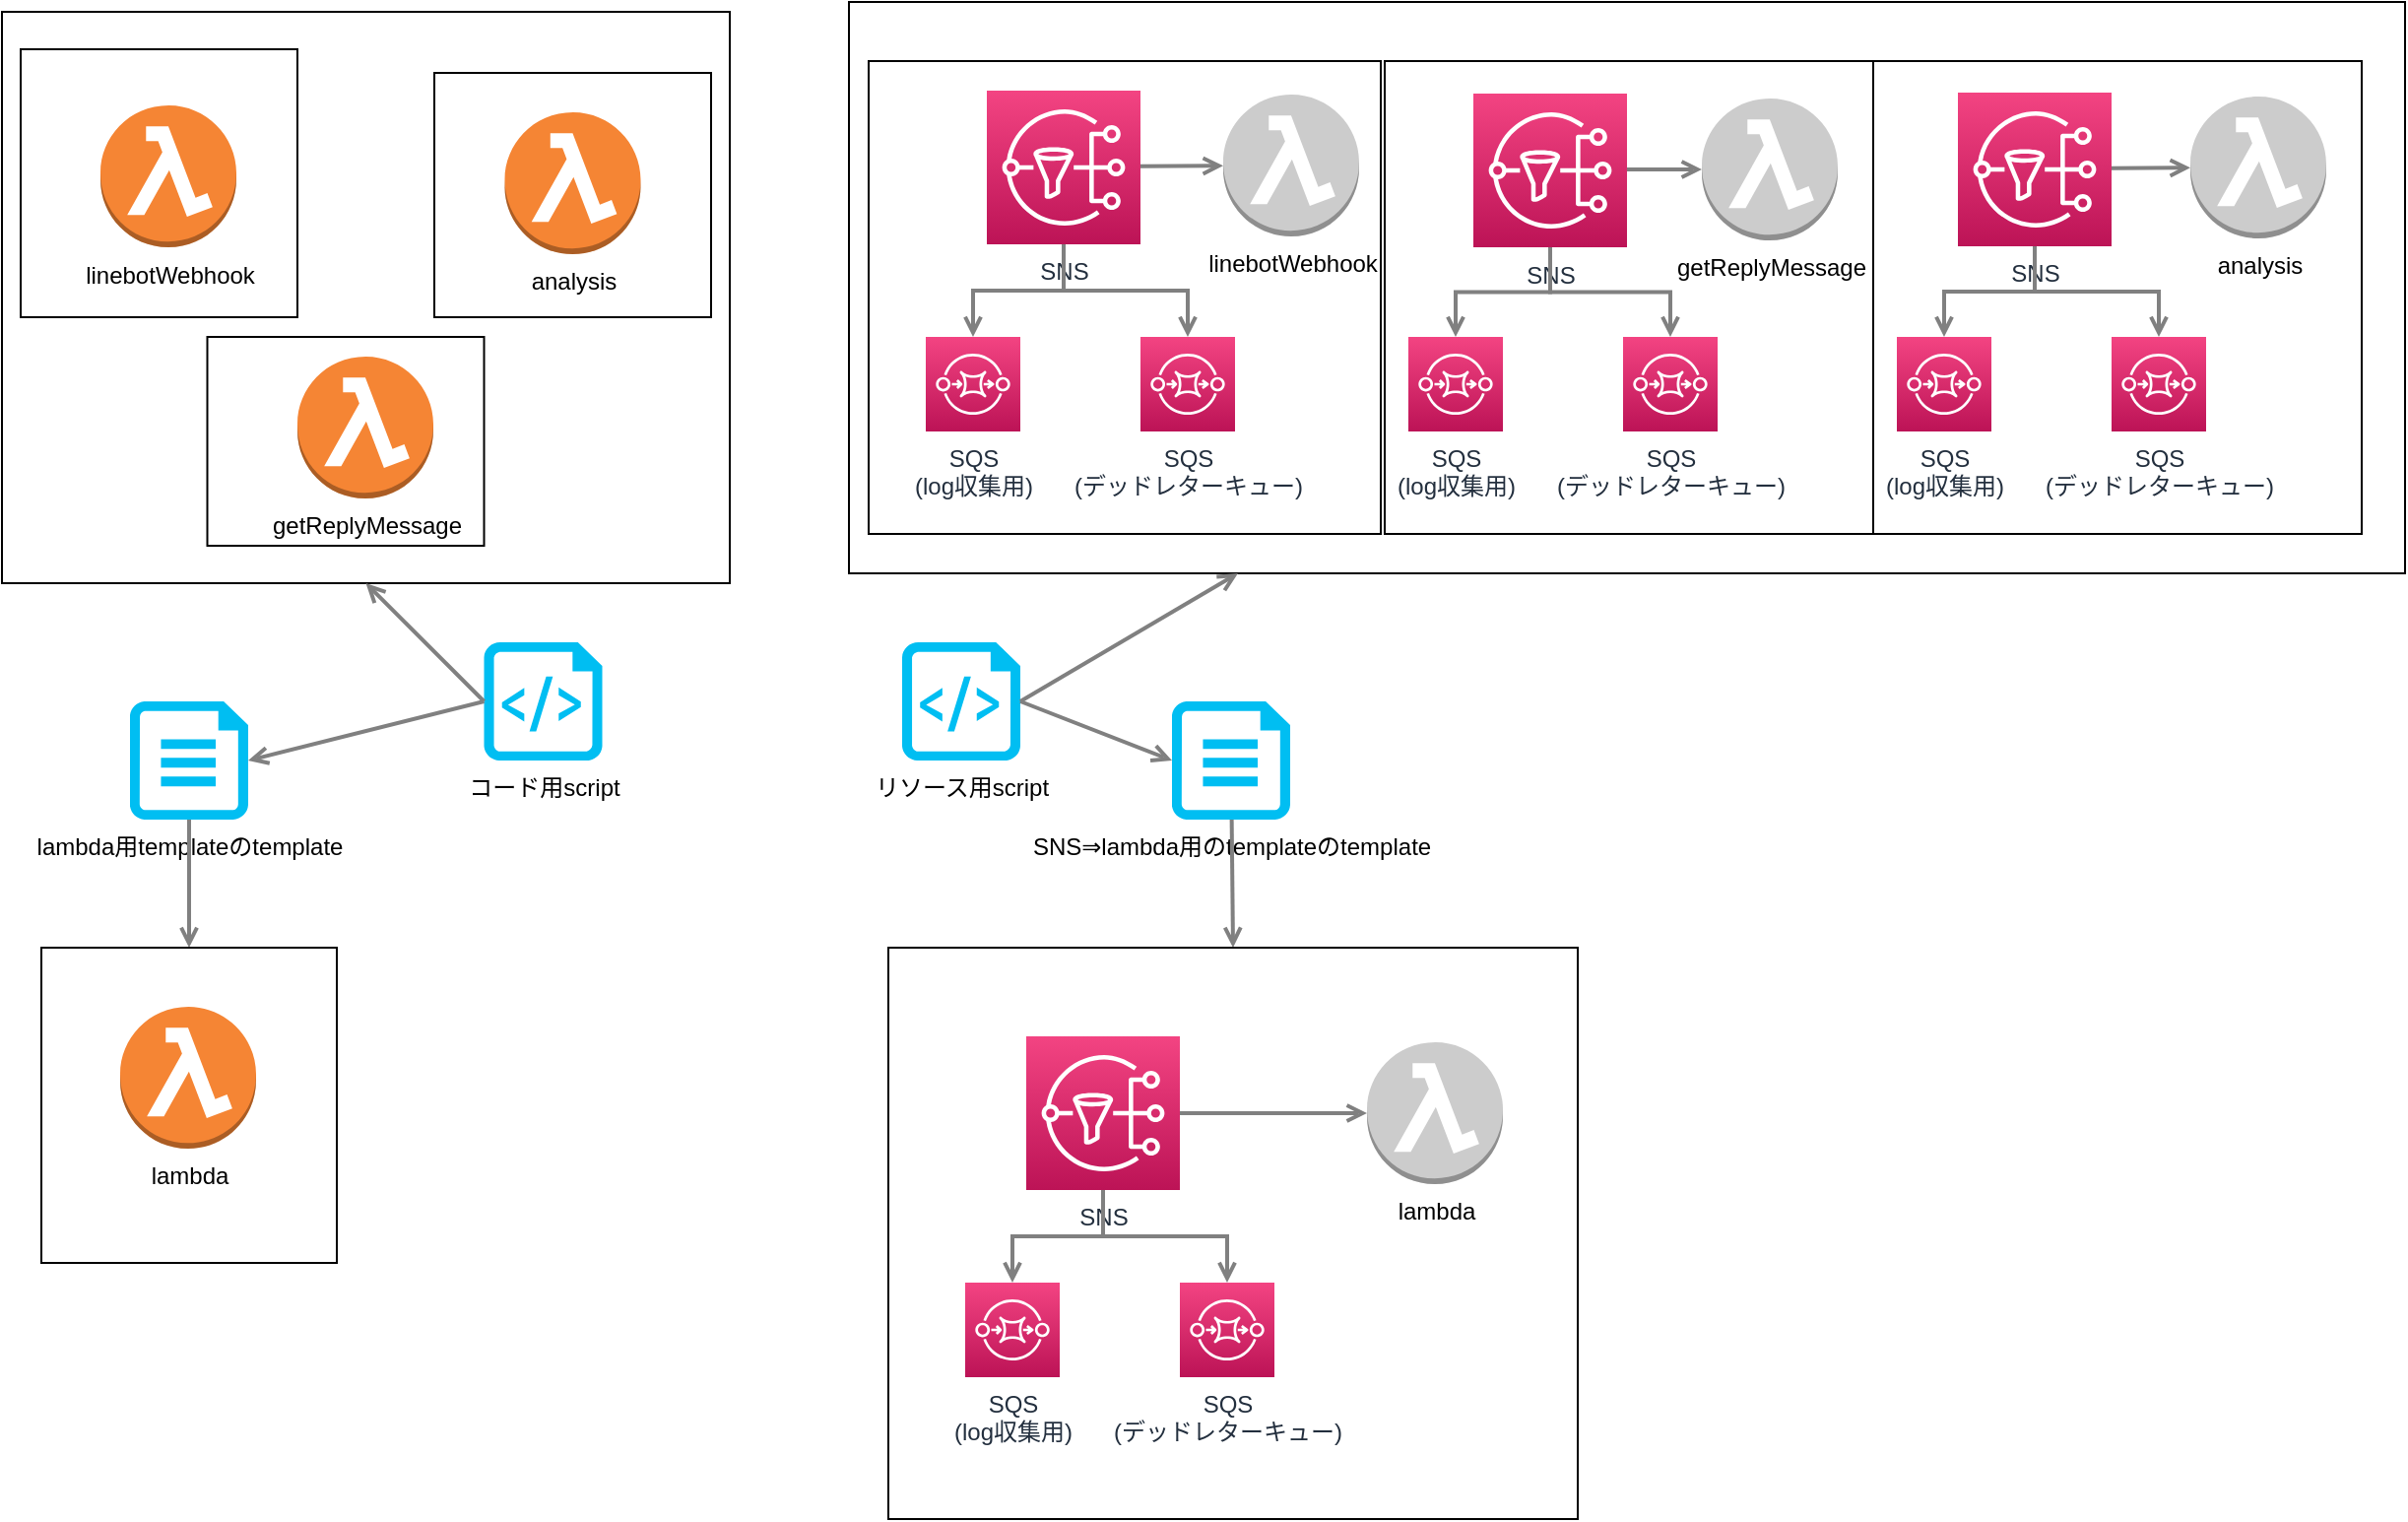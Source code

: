 <mxfile version="12.9.5" type="github"><diagram id="Ht1M8jgEwFfnCIfOTk4-" name="Page-1"><mxGraphModel dx="1707" dy="808" grid="1" gridSize="10" guides="1" tooltips="1" connect="1" arrows="1" fold="1" page="1" pageScale="1" pageWidth="1654" pageHeight="1169" math="0" shadow="0"><root><mxCell id="0"/><mxCell id="1" parent="0"/><mxCell id="1Ht__pk3xfi4n05UuUG4-1" value="" style="rounded=0;whiteSpace=wrap;html=1;" parent="1" vertex="1"><mxGeometry x="80" y="235" width="369.5" height="290" as="geometry"/></mxCell><mxCell id="Pe7EUrW6cdjCPqRV7DUu-7" value="" style="rounded=0;whiteSpace=wrap;html=1;" vertex="1" parent="1"><mxGeometry x="299.5" y="266" width="140.5" height="124" as="geometry"/></mxCell><mxCell id="Pe7EUrW6cdjCPqRV7DUu-8" value="" style="rounded=0;whiteSpace=wrap;html=1;" vertex="1" parent="1"><mxGeometry x="184.25" y="400" width="140.5" height="106" as="geometry"/></mxCell><mxCell id="Pe7EUrW6cdjCPqRV7DUu-6" value="" style="rounded=0;whiteSpace=wrap;html=1;" vertex="1" parent="1"><mxGeometry x="89.5" y="254" width="140.5" height="136" as="geometry"/></mxCell><mxCell id="1Ht__pk3xfi4n05UuUG4-4" value="" style="rounded=0;whiteSpace=wrap;html=1;" parent="1" vertex="1"><mxGeometry x="510" y="230" width="790" height="290" as="geometry"/></mxCell><mxCell id="Pe7EUrW6cdjCPqRV7DUu-4" value="" style="rounded=0;whiteSpace=wrap;html=1;" vertex="1" parent="1"><mxGeometry x="782" y="260" width="248" height="240" as="geometry"/></mxCell><mxCell id="Pe7EUrW6cdjCPqRV7DUu-5" value="" style="rounded=0;whiteSpace=wrap;html=1;" vertex="1" parent="1"><mxGeometry x="1030" y="260" width="248" height="240" as="geometry"/></mxCell><mxCell id="Pe7EUrW6cdjCPqRV7DUu-3" value="" style="rounded=0;whiteSpace=wrap;html=1;" vertex="1" parent="1"><mxGeometry x="520" y="260" width="260" height="240" as="geometry"/></mxCell><mxCell id="2SBr9CJfevl8KQgfa4C8-5" value="linebotWebhook" style="outlineConnect=0;dashed=0;verticalLabelPosition=bottom;verticalAlign=top;align=center;html=1;shape=mxgraph.aws3.lambda_function;fillColor=#F58534;gradientColor=none;" parent="1" vertex="1"><mxGeometry x="130" y="282.5" width="69" height="72" as="geometry"/></mxCell><mxCell id="2SBr9CJfevl8KQgfa4C8-7" value="analysis&lt;span style=&quot;color: rgba(0 , 0 , 0 , 0) ; font-family: monospace ; font-size: 0px&quot;&gt;%3CmxGraphModel%3E%3Croot%3E%3CmxCell%20id%3D%220%22%2F%3E%3CmxCell%20id%3D%221%22%20parent%3D%220%22%2F%3E%3CmxCell%20id%3D%222%22%20value%3D%22linebotWebhook%22%20style%3D%22outlineConnect%3D0%3Bdashed%3D0%3BverticalLabelPosition%3Dbottom%3BverticalAlign%3Dtop%3Balign%3Dcenter%3Bhtml%3D1%3Bshape%3Dmxgraph.aws3.lambda_function%3BfillColor%3D%23F58534%3BgradientColor%3Dnone%3B%22%20vertex%3D%221%22%20parent%3D%221%22%3E%3CmxGeometry%20x%3D%22516%22%20y%3D%22340.5%22%20width%3D%2269%22%20height%3D%2272%22%20as%3D%22geometry%22%2F%3E%3C%2FmxCell%3E%3C%2Froot%3E%3C%2FmxGraphModel%3E&lt;/span&gt;" style="outlineConnect=0;dashed=0;verticalLabelPosition=bottom;verticalAlign=top;align=center;html=1;shape=mxgraph.aws3.lambda_function;fillColor=#F58534;gradientColor=none;" parent="1" vertex="1"><mxGeometry x="335.25" y="286" width="69" height="72" as="geometry"/></mxCell><mxCell id="2-zsrVfLXzXRKEhMzPJx-1" value="getReplyMessage" style="outlineConnect=0;dashed=0;verticalLabelPosition=bottom;verticalAlign=top;align=center;html=1;shape=mxgraph.aws3.lambda_function;fillColor=#F58534;gradientColor=none;" parent="1" vertex="1"><mxGeometry x="230" y="410" width="69" height="72" as="geometry"/></mxCell><mxCell id="E3hAsToPi5yWcuoKa8XM-1" value="SQS&lt;br&gt;(デッドレターキュー)" style="outlineConnect=0;fontColor=#232F3E;gradientColor=#F34482;gradientDirection=north;fillColor=#BC1356;strokeColor=#ffffff;dashed=0;verticalLabelPosition=bottom;verticalAlign=top;align=center;html=1;fontSize=12;fontStyle=0;aspect=fixed;shape=mxgraph.aws4.resourceIcon;resIcon=mxgraph.aws4.sqs;" parent="1" vertex="1"><mxGeometry x="658" y="400" width="48" height="48" as="geometry"/></mxCell><mxCell id="OHL_S1zNuFWuWpj2JsVU-1" value="SNS" style="outlineConnect=0;fontColor=#232F3E;gradientColor=#F34482;gradientDirection=north;fillColor=#BC1356;strokeColor=#ffffff;dashed=0;verticalLabelPosition=bottom;verticalAlign=top;align=center;html=1;fontSize=12;fontStyle=0;aspect=fixed;shape=mxgraph.aws4.resourceIcon;resIcon=mxgraph.aws4.sns;" parent="1" vertex="1"><mxGeometry x="580" y="275" width="78" height="78" as="geometry"/></mxCell><mxCell id="OHL_S1zNuFWuWpj2JsVU-4" value="SQS&lt;br&gt;(デッドレターキュー)" style="outlineConnect=0;fontColor=#232F3E;gradientColor=#F34482;gradientDirection=north;fillColor=#BC1356;strokeColor=#ffffff;dashed=0;verticalLabelPosition=bottom;verticalAlign=top;align=center;html=1;fontSize=12;fontStyle=0;aspect=fixed;shape=mxgraph.aws4.resourceIcon;resIcon=mxgraph.aws4.sqs;" parent="1" vertex="1"><mxGeometry x="903" y="400" width="48" height="48" as="geometry"/></mxCell><mxCell id="OHL_S1zNuFWuWpj2JsVU-5" value="SQS&lt;br&gt;(デッドレターキュー)" style="outlineConnect=0;fontColor=#232F3E;gradientColor=#F34482;gradientDirection=north;fillColor=#BC1356;strokeColor=#ffffff;dashed=0;verticalLabelPosition=bottom;verticalAlign=top;align=center;html=1;fontSize=12;fontStyle=0;aspect=fixed;shape=mxgraph.aws4.resourceIcon;resIcon=mxgraph.aws4.sqs;" parent="1" vertex="1"><mxGeometry x="1151" y="400" width="48" height="48" as="geometry"/></mxCell><mxCell id="OHL_S1zNuFWuWpj2JsVU-6" value="SNS" style="outlineConnect=0;fontColor=#232F3E;gradientColor=#F34482;gradientDirection=north;fillColor=#BC1356;strokeColor=#ffffff;dashed=0;verticalLabelPosition=bottom;verticalAlign=top;align=center;html=1;fontSize=12;fontStyle=0;aspect=fixed;shape=mxgraph.aws4.resourceIcon;resIcon=mxgraph.aws4.sns;" parent="1" vertex="1"><mxGeometry x="827" y="276.5" width="78" height="78" as="geometry"/></mxCell><mxCell id="OHL_S1zNuFWuWpj2JsVU-7" value="SNS" style="outlineConnect=0;fontColor=#232F3E;gradientColor=#F34482;gradientDirection=north;fillColor=#BC1356;strokeColor=#ffffff;dashed=0;verticalLabelPosition=bottom;verticalAlign=top;align=center;html=1;fontSize=12;fontStyle=0;aspect=fixed;shape=mxgraph.aws4.resourceIcon;resIcon=mxgraph.aws4.sns;" parent="1" vertex="1"><mxGeometry x="1073" y="276" width="78" height="78" as="geometry"/></mxCell><mxCell id="OHL_S1zNuFWuWpj2JsVU-14" style="rounded=0;orthogonalLoop=1;jettySize=auto;html=1;startArrow=none;startFill=0;endArrow=open;endFill=0;strokeWidth=2;strokeColor=#808080;edgeStyle=orthogonalEdgeStyle;" parent="1" source="OHL_S1zNuFWuWpj2JsVU-1" target="E3hAsToPi5yWcuoKa8XM-1" edge="1"><mxGeometry relative="1" as="geometry"><mxPoint x="1012.529" y="381" as="sourcePoint"/><mxPoint x="794.5" y="610" as="targetPoint"/></mxGeometry></mxCell><mxCell id="OHL_S1zNuFWuWpj2JsVU-15" style="rounded=0;orthogonalLoop=1;jettySize=auto;html=1;startArrow=none;startFill=0;endArrow=open;endFill=0;strokeWidth=2;strokeColor=#808080;edgeStyle=orthogonalEdgeStyle;" parent="1" source="OHL_S1zNuFWuWpj2JsVU-7" target="OHL_S1zNuFWuWpj2JsVU-5" edge="1"><mxGeometry relative="1" as="geometry"><mxPoint x="629.0" y="363.0" as="sourcePoint"/><mxPoint x="692.059" y="410" as="targetPoint"/></mxGeometry></mxCell><mxCell id="OHL_S1zNuFWuWpj2JsVU-16" style="rounded=0;orthogonalLoop=1;jettySize=auto;html=1;startArrow=none;startFill=0;endArrow=open;endFill=0;strokeWidth=2;strokeColor=#808080;edgeStyle=orthogonalEdgeStyle;" parent="1" source="OHL_S1zNuFWuWpj2JsVU-6" target="OHL_S1zNuFWuWpj2JsVU-4" edge="1"><mxGeometry relative="1" as="geometry"><mxPoint x="639.0" y="373.0" as="sourcePoint"/><mxPoint x="702.059" y="420" as="targetPoint"/></mxGeometry></mxCell><mxCell id="73hFx8y5L6HZGPBGxJub-1" value="SQS&lt;br&gt;(log収集用)" style="outlineConnect=0;fontColor=#232F3E;gradientColor=#F34482;gradientDirection=north;fillColor=#BC1356;strokeColor=#ffffff;dashed=0;verticalLabelPosition=bottom;verticalAlign=top;align=center;html=1;fontSize=12;fontStyle=0;aspect=fixed;shape=mxgraph.aws4.resourceIcon;resIcon=mxgraph.aws4.sqs;" parent="1" vertex="1"><mxGeometry x="549" y="400" width="48" height="48" as="geometry"/></mxCell><mxCell id="73hFx8y5L6HZGPBGxJub-2" value="SQS&lt;br&gt;(log収集用)" style="outlineConnect=0;fontColor=#232F3E;gradientColor=#F34482;gradientDirection=north;fillColor=#BC1356;strokeColor=#ffffff;dashed=0;verticalLabelPosition=bottom;verticalAlign=top;align=center;html=1;fontSize=12;fontStyle=0;aspect=fixed;shape=mxgraph.aws4.resourceIcon;resIcon=mxgraph.aws4.sqs;" parent="1" vertex="1"><mxGeometry x="794" y="400" width="48" height="48" as="geometry"/></mxCell><mxCell id="73hFx8y5L6HZGPBGxJub-3" value="SQS&lt;br&gt;(log収集用)" style="outlineConnect=0;fontColor=#232F3E;gradientColor=#F34482;gradientDirection=north;fillColor=#BC1356;strokeColor=#ffffff;dashed=0;verticalLabelPosition=bottom;verticalAlign=top;align=center;html=1;fontSize=12;fontStyle=0;aspect=fixed;shape=mxgraph.aws4.resourceIcon;resIcon=mxgraph.aws4.sqs;" parent="1" vertex="1"><mxGeometry x="1042" y="400" width="48" height="48" as="geometry"/></mxCell><mxCell id="73hFx8y5L6HZGPBGxJub-4" style="rounded=0;orthogonalLoop=1;jettySize=auto;html=1;startArrow=none;startFill=0;endArrow=open;endFill=0;strokeWidth=2;strokeColor=#808080;edgeStyle=orthogonalEdgeStyle;" parent="1" source="OHL_S1zNuFWuWpj2JsVU-1" target="73hFx8y5L6HZGPBGxJub-1" edge="1"><mxGeometry relative="1" as="geometry"><mxPoint x="629" y="363" as="sourcePoint"/><mxPoint x="692" y="410" as="targetPoint"/></mxGeometry></mxCell><mxCell id="73hFx8y5L6HZGPBGxJub-5" style="rounded=0;orthogonalLoop=1;jettySize=auto;html=1;startArrow=none;startFill=0;endArrow=open;endFill=0;strokeWidth=2;strokeColor=#808080;edgeStyle=orthogonalEdgeStyle;" parent="1" source="OHL_S1zNuFWuWpj2JsVU-7" target="73hFx8y5L6HZGPBGxJub-3" edge="1"><mxGeometry relative="1" as="geometry"><mxPoint x="629" y="363" as="sourcePoint"/><mxPoint x="583" y="430" as="targetPoint"/></mxGeometry></mxCell><mxCell id="73hFx8y5L6HZGPBGxJub-6" style="rounded=0;orthogonalLoop=1;jettySize=auto;html=1;startArrow=none;startFill=0;endArrow=open;endFill=0;strokeWidth=2;strokeColor=#808080;edgeStyle=orthogonalEdgeStyle;" parent="1" source="OHL_S1zNuFWuWpj2JsVU-6" target="73hFx8y5L6HZGPBGxJub-2" edge="1"><mxGeometry relative="1" as="geometry"><mxPoint x="639" y="373" as="sourcePoint"/><mxPoint x="593" y="440" as="targetPoint"/></mxGeometry></mxCell><mxCell id="1Ht__pk3xfi4n05UuUG4-2" value="SNS⇒lambda用のtemplateのtemplate" style="verticalLabelPosition=bottom;html=1;verticalAlign=top;align=center;strokeColor=none;fillColor=#00BEF2;shape=mxgraph.azure.cloud_services_configuration_file;pointerEvents=1;" parent="1" vertex="1"><mxGeometry x="674" y="585" width="60" height="60" as="geometry"/></mxCell><mxCell id="1Ht__pk3xfi4n05UuUG4-5" value="lambda用templateのtemplate" style="verticalLabelPosition=bottom;html=1;verticalAlign=top;align=center;strokeColor=none;fillColor=#00BEF2;shape=mxgraph.azure.cloud_services_configuration_file;pointerEvents=1;" parent="1" vertex="1"><mxGeometry x="145" y="585" width="60" height="60" as="geometry"/></mxCell><mxCell id="1Ht__pk3xfi4n05UuUG4-6" style="rounded=0;orthogonalLoop=1;jettySize=auto;html=1;startArrow=none;startFill=0;endArrow=open;endFill=0;strokeWidth=2;strokeColor=#808080;exitX=0.5;exitY=1;exitDx=0;exitDy=0;exitPerimeter=0;entryX=0.5;entryY=0;entryDx=0;entryDy=0;" parent="1" source="1Ht__pk3xfi4n05UuUG4-5" target="o2iwEgvwrb2eAK_YC2HX-2" edge="1"><mxGeometry relative="1" as="geometry"><mxPoint x="629.0" y="363" as="sourcePoint"/><mxPoint x="265" y="240" as="targetPoint"/></mxGeometry></mxCell><mxCell id="1Ht__pk3xfi4n05UuUG4-7" style="rounded=0;orthogonalLoop=1;jettySize=auto;html=1;startArrow=none;startFill=0;endArrow=open;endFill=0;strokeWidth=2;strokeColor=#808080;entryX=0.5;entryY=0;entryDx=0;entryDy=0;" parent="1" source="1Ht__pk3xfi4n05UuUG4-2" target="o2iwEgvwrb2eAK_YC2HX-1" edge="1"><mxGeometry relative="1" as="geometry"><mxPoint x="272.5" y="150.0" as="sourcePoint"/><mxPoint x="271.543" y="240.0" as="targetPoint"/></mxGeometry></mxCell><mxCell id="o2iwEgvwrb2eAK_YC2HX-1" value="" style="rounded=0;whiteSpace=wrap;html=1;" parent="1" vertex="1"><mxGeometry x="530" y="710" width="350" height="290" as="geometry"/></mxCell><mxCell id="o2iwEgvwrb2eAK_YC2HX-2" value="" style="rounded=0;whiteSpace=wrap;html=1;" parent="1" vertex="1"><mxGeometry x="100" y="710" width="150" height="160" as="geometry"/></mxCell><mxCell id="o2iwEgvwrb2eAK_YC2HX-3" value="lambda" style="outlineConnect=0;dashed=0;verticalLabelPosition=bottom;verticalAlign=top;align=center;html=1;shape=mxgraph.aws3.lambda_function;fillColor=#F58534;gradientColor=none;" parent="1" vertex="1"><mxGeometry x="140" y="740" width="69" height="72" as="geometry"/></mxCell><mxCell id="o2iwEgvwrb2eAK_YC2HX-4" value="SQS&lt;br&gt;(デッドレターキュー)" style="outlineConnect=0;fontColor=#232F3E;gradientColor=#F34482;gradientDirection=north;fillColor=#BC1356;strokeColor=#ffffff;dashed=0;verticalLabelPosition=bottom;verticalAlign=top;align=center;html=1;fontSize=12;fontStyle=0;aspect=fixed;shape=mxgraph.aws4.resourceIcon;resIcon=mxgraph.aws4.sqs;" parent="1" vertex="1"><mxGeometry x="678" y="880" width="48" height="48" as="geometry"/></mxCell><mxCell id="o2iwEgvwrb2eAK_YC2HX-5" value="SNS" style="outlineConnect=0;fontColor=#232F3E;gradientColor=#F34482;gradientDirection=north;fillColor=#BC1356;strokeColor=#ffffff;dashed=0;verticalLabelPosition=bottom;verticalAlign=top;align=center;html=1;fontSize=12;fontStyle=0;aspect=fixed;shape=mxgraph.aws4.resourceIcon;resIcon=mxgraph.aws4.sns;" parent="1" vertex="1"><mxGeometry x="600" y="755" width="78" height="78" as="geometry"/></mxCell><mxCell id="o2iwEgvwrb2eAK_YC2HX-6" value="SQS&lt;br&gt;(log収集用)" style="outlineConnect=0;fontColor=#232F3E;gradientColor=#F34482;gradientDirection=north;fillColor=#BC1356;strokeColor=#ffffff;dashed=0;verticalLabelPosition=bottom;verticalAlign=top;align=center;html=1;fontSize=12;fontStyle=0;aspect=fixed;shape=mxgraph.aws4.resourceIcon;resIcon=mxgraph.aws4.sqs;" parent="1" vertex="1"><mxGeometry x="569" y="880" width="48" height="48" as="geometry"/></mxCell><mxCell id="o2iwEgvwrb2eAK_YC2HX-7" style="rounded=0;orthogonalLoop=1;jettySize=auto;html=1;startArrow=none;startFill=0;endArrow=open;endFill=0;strokeWidth=2;strokeColor=#808080;edgeStyle=orthogonalEdgeStyle;" parent="1" source="o2iwEgvwrb2eAK_YC2HX-5" target="o2iwEgvwrb2eAK_YC2HX-6" edge="1"><mxGeometry relative="1" as="geometry"><mxPoint x="649" y="843" as="sourcePoint"/><mxPoint x="712" y="890" as="targetPoint"/></mxGeometry></mxCell><mxCell id="o2iwEgvwrb2eAK_YC2HX-8" style="rounded=0;orthogonalLoop=1;jettySize=auto;html=1;startArrow=none;startFill=0;endArrow=open;endFill=0;strokeWidth=2;strokeColor=#808080;edgeStyle=orthogonalEdgeStyle;" parent="1" source="o2iwEgvwrb2eAK_YC2HX-5" target="o2iwEgvwrb2eAK_YC2HX-4" edge="1"><mxGeometry relative="1" as="geometry"><mxPoint x="649.0" y="843.0" as="sourcePoint"/><mxPoint x="603" y="890" as="targetPoint"/></mxGeometry></mxCell><mxCell id="o2iwEgvwrb2eAK_YC2HX-10" value="lambda" style="outlineConnect=0;dashed=0;verticalLabelPosition=bottom;verticalAlign=top;align=center;html=1;shape=mxgraph.aws3.lambda_function;fillColor=#CCCCCC;gradientColor=none;" parent="1" vertex="1"><mxGeometry x="773" y="758" width="69" height="72" as="geometry"/></mxCell><mxCell id="o2iwEgvwrb2eAK_YC2HX-11" style="rounded=0;orthogonalLoop=1;jettySize=auto;html=1;startArrow=none;startFill=0;endArrow=open;endFill=0;strokeWidth=2;strokeColor=#808080;edgeStyle=orthogonalEdgeStyle;" parent="1" source="o2iwEgvwrb2eAK_YC2HX-5" target="o2iwEgvwrb2eAK_YC2HX-10" edge="1"><mxGeometry relative="1" as="geometry"><mxPoint x="649.0" y="843.0" as="sourcePoint"/><mxPoint x="712" y="890" as="targetPoint"/></mxGeometry></mxCell><mxCell id="o2iwEgvwrb2eAK_YC2HX-12" value="analysis&lt;span style=&quot;color: rgba(0 , 0 , 0 , 0) ; font-family: monospace ; font-size: 0px&quot;&gt;%3CmxGraphModel%3E%3Croot%3E%3CmxCell%20id%3D%220%22%2F%3E%3CmxCell%20id%3D%221%22%20parent%3D%220%22%2F%3E%3CmxCell%20id%3D%222%22%20value%3D%22linebotWebhook%22%20style%3D%22outlineConnect%3D0%3Bdashed%3D0%3BverticalLabelPosition%3Dbottom%3BverticalAlign%3Dtop%3Balign%3Dcenter%3Bhtml%3D1%3Bshape%3Dmxgraph.aws3.lambda_function%3BfillColor%3D%23F58534%3BgradientColor%3Dnone%3B%22%20vertex%3D%221%22%20parent%3D%221%22%3E%3CmxGeometry%20x%3D%22516%22%20y%3D%22340.5%22%20width%3D%2269%22%20height%3D%2272%22%20as%3D%22geometry%22%2F%3E%3C%2FmxCell%3E%3C%2Froot%3E%3C%2FmxGraphModel%3E&lt;/span&gt;" style="outlineConnect=0;dashed=0;verticalLabelPosition=bottom;verticalAlign=top;align=center;html=1;shape=mxgraph.aws3.lambda_function;fillColor=#CCCCCC;gradientColor=none;" parent="1" vertex="1"><mxGeometry x="1191" y="278" width="69" height="72" as="geometry"/></mxCell><mxCell id="o2iwEgvwrb2eAK_YC2HX-13" value="linebotWebhook" style="outlineConnect=0;dashed=0;verticalLabelPosition=bottom;verticalAlign=top;align=center;html=1;shape=mxgraph.aws3.lambda_function;fillColor=#CCCCCC;gradientColor=none;" parent="1" vertex="1"><mxGeometry x="700" y="277" width="69" height="72" as="geometry"/></mxCell><mxCell id="o2iwEgvwrb2eAK_YC2HX-14" value="getReplyMessage" style="outlineConnect=0;dashed=0;verticalLabelPosition=bottom;verticalAlign=top;align=center;html=1;shape=mxgraph.aws3.lambda_function;fillColor=#CCCCCC;gradientColor=none;" parent="1" vertex="1"><mxGeometry x="943" y="279" width="69" height="72" as="geometry"/></mxCell><mxCell id="o2iwEgvwrb2eAK_YC2HX-15" style="rounded=0;orthogonalLoop=1;jettySize=auto;html=1;startArrow=none;startFill=0;endArrow=open;endFill=0;strokeWidth=2;strokeColor=#808080;" parent="1" target="o2iwEgvwrb2eAK_YC2HX-13" edge="1"><mxGeometry relative="1" as="geometry"><mxPoint x="658" y="313.358" as="sourcePoint"/><mxPoint x="915" y="240.0" as="targetPoint"/></mxGeometry></mxCell><mxCell id="o2iwEgvwrb2eAK_YC2HX-16" style="rounded=0;orthogonalLoop=1;jettySize=auto;html=1;startArrow=none;startFill=0;endArrow=open;endFill=0;strokeWidth=2;strokeColor=#808080;" parent="1" target="o2iwEgvwrb2eAK_YC2HX-12" edge="1"><mxGeometry relative="1" as="geometry"><mxPoint x="1151" y="314.358" as="sourcePoint"/><mxPoint x="716" y="321.852" as="targetPoint"/></mxGeometry></mxCell><mxCell id="o2iwEgvwrb2eAK_YC2HX-17" style="rounded=0;orthogonalLoop=1;jettySize=auto;html=1;startArrow=none;startFill=0;endArrow=open;endFill=0;strokeWidth=2;strokeColor=#808080;" parent="1" target="o2iwEgvwrb2eAK_YC2HX-14" edge="1"><mxGeometry relative="1" as="geometry"><mxPoint x="905" y="315.01" as="sourcePoint"/><mxPoint x="726" y="331.852" as="targetPoint"/></mxGeometry></mxCell><mxCell id="Pe7EUrW6cdjCPqRV7DUu-1" value="コード用script" style="verticalLabelPosition=bottom;html=1;verticalAlign=top;align=center;strokeColor=none;fillColor=#00BEF2;shape=mxgraph.azure.script_file;pointerEvents=1;" vertex="1" parent="1"><mxGeometry x="324.75" y="555" width="60" height="60" as="geometry"/></mxCell><mxCell id="Pe7EUrW6cdjCPqRV7DUu-2" value="リソース用script" style="verticalLabelPosition=bottom;html=1;verticalAlign=top;align=center;strokeColor=none;fillColor=#00BEF2;shape=mxgraph.azure.script_file;pointerEvents=1;" vertex="1" parent="1"><mxGeometry x="537" y="555" width="60" height="60" as="geometry"/></mxCell><mxCell id="Pe7EUrW6cdjCPqRV7DUu-11" style="rounded=0;orthogonalLoop=1;jettySize=auto;html=1;startArrow=none;startFill=0;endArrow=open;endFill=0;strokeWidth=2;strokeColor=#808080;entryX=0.25;entryY=1;entryDx=0;entryDy=0;exitX=1;exitY=0.5;exitDx=0;exitDy=0;exitPerimeter=0;" edge="1" parent="1" source="Pe7EUrW6cdjCPqRV7DUu-2" target="1Ht__pk3xfi4n05UuUG4-4"><mxGeometry relative="1" as="geometry"><mxPoint x="714.316" y="655" as="sourcePoint"/><mxPoint x="715" y="720" as="targetPoint"/></mxGeometry></mxCell><mxCell id="Pe7EUrW6cdjCPqRV7DUu-12" style="rounded=0;orthogonalLoop=1;jettySize=auto;html=1;startArrow=none;startFill=0;endArrow=open;endFill=0;strokeWidth=2;strokeColor=#808080;entryX=0;entryY=0.5;entryDx=0;entryDy=0;exitX=1;exitY=0.5;exitDx=0;exitDy=0;exitPerimeter=0;entryPerimeter=0;" edge="1" parent="1" source="Pe7EUrW6cdjCPqRV7DUu-2" target="1Ht__pk3xfi4n05UuUG4-2"><mxGeometry relative="1" as="geometry"><mxPoint x="580" y="590" as="sourcePoint"/><mxPoint x="717.5" y="530" as="targetPoint"/></mxGeometry></mxCell><mxCell id="Pe7EUrW6cdjCPqRV7DUu-13" style="rounded=0;orthogonalLoop=1;jettySize=auto;html=1;startArrow=none;startFill=0;endArrow=open;endFill=0;strokeWidth=2;strokeColor=#808080;entryX=0.5;entryY=1;entryDx=0;entryDy=0;exitX=0;exitY=0.5;exitDx=0;exitDy=0;exitPerimeter=0;" edge="1" parent="1" source="Pe7EUrW6cdjCPqRV7DUu-1" target="1Ht__pk3xfi4n05UuUG4-1"><mxGeometry relative="1" as="geometry"><mxPoint x="567.64" y="590.36" as="sourcePoint"/><mxPoint x="684" y="625" as="targetPoint"/></mxGeometry></mxCell><mxCell id="Pe7EUrW6cdjCPqRV7DUu-14" style="rounded=0;orthogonalLoop=1;jettySize=auto;html=1;startArrow=none;startFill=0;endArrow=open;endFill=0;strokeWidth=2;strokeColor=#808080;entryX=1;entryY=0.5;entryDx=0;entryDy=0;exitX=0;exitY=0.5;exitDx=0;exitDy=0;exitPerimeter=0;entryPerimeter=0;" edge="1" parent="1" source="Pe7EUrW6cdjCPqRV7DUu-1" target="1Ht__pk3xfi4n05UuUG4-5"><mxGeometry relative="1" as="geometry"><mxPoint x="334.75" y="595" as="sourcePoint"/><mxPoint x="274.75" y="535" as="targetPoint"/></mxGeometry></mxCell></root></mxGraphModel></diagram></mxfile>